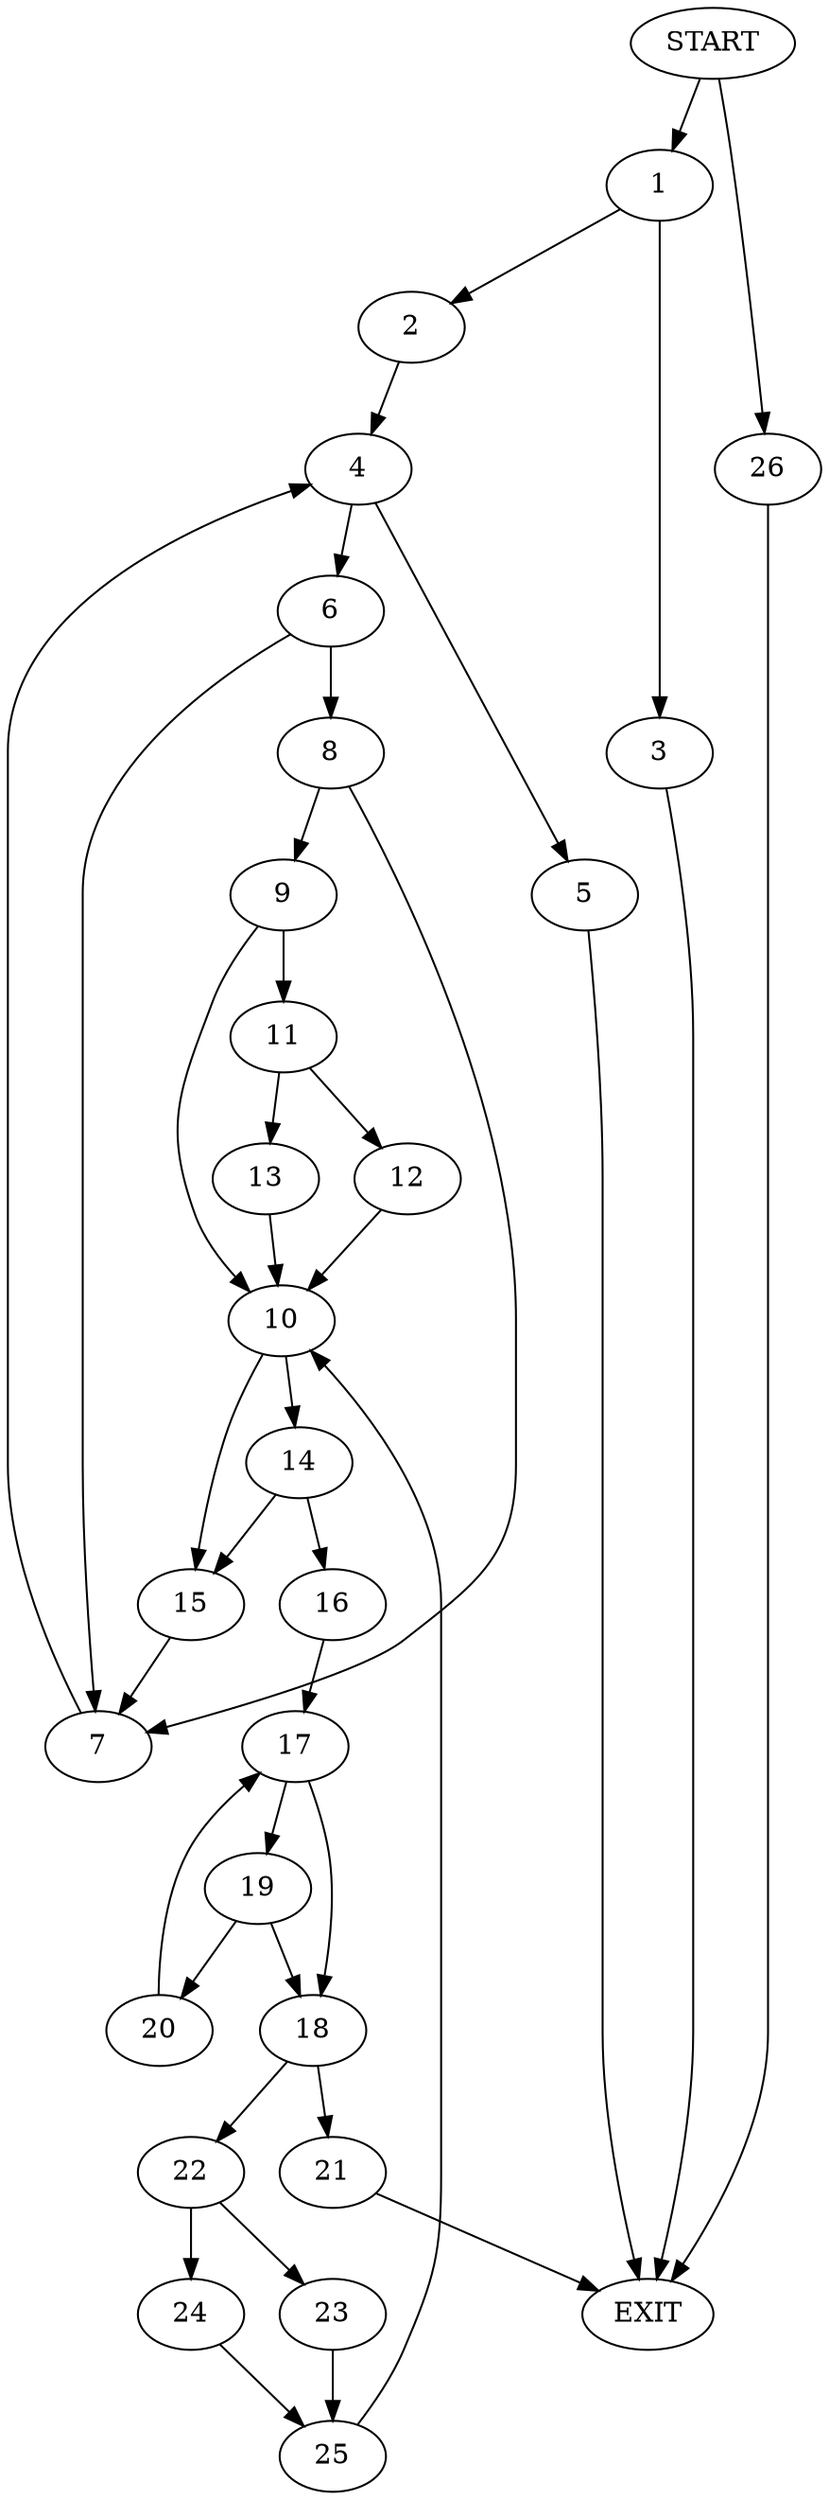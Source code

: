 digraph {
0 [label="START"]
27 [label="EXIT"]
0 -> 1
1 -> 2
1 -> 3
3 -> 27
2 -> 4
4 -> 5
4 -> 6
5 -> 27
6 -> 7
6 -> 8
8 -> 9
8 -> 7
7 -> 4
9 -> 10
9 -> 11
11 -> 12
11 -> 13
10 -> 14
10 -> 15
12 -> 10
13 -> 10
15 -> 7
14 -> 16
14 -> 15
16 -> 17
17 -> 18
17 -> 19
19 -> 18
19 -> 20
18 -> 21
18 -> 22
20 -> 17
21 -> 27
22 -> 23
22 -> 24
24 -> 25
23 -> 25
25 -> 10
0 -> 26
26 -> 27
}

